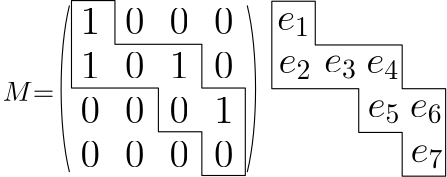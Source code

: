 <?xml version="1.0"?>
<!DOCTYPE ipe SYSTEM "ipe.dtd">
<ipe version="70107" creator="Ipe 7.2.2">
<info created="D:20160528153003" modified="D:20160619191407"/>
<ipestyle name="basic">
<symbol name="arrow/arc(spx)">
<path stroke="sym-stroke" fill="sym-stroke" pen="sym-pen">
0 0 m
-1 0.333 l
-1 -0.333 l
h
</path>
</symbol>
<symbol name="arrow/farc(spx)">
<path stroke="sym-stroke" fill="white" pen="sym-pen">
0 0 m
-1 0.333 l
-1 -0.333 l
h
</path>
</symbol>
<symbol name="arrow/ptarc(spx)">
<path stroke="sym-stroke" fill="sym-stroke" pen="sym-pen">
0 0 m
-1 0.333 l
-0.8 0 l
-1 -0.333 l
h
</path>
</symbol>
<symbol name="arrow/fptarc(spx)">
<path stroke="sym-stroke" fill="white" pen="sym-pen">
0 0 m
-1 0.333 l
-0.8 0 l
-1 -0.333 l
h
</path>
</symbol>
<symbol name="mark/circle(sx)" transformations="translations">
<path fill="sym-stroke">
0.6 0 0 0.6 0 0 e
0.4 0 0 0.4 0 0 e
</path>
</symbol>
<symbol name="mark/disk(sx)" transformations="translations">
<path fill="sym-stroke">
0.6 0 0 0.6 0 0 e
</path>
</symbol>
<symbol name="mark/fdisk(sfx)" transformations="translations">
<group>
<path fill="sym-fill">
0.5 0 0 0.5 0 0 e
</path>
<path fill="sym-stroke" fillrule="eofill">
0.6 0 0 0.6 0 0 e
0.4 0 0 0.4 0 0 e
</path>
</group>
</symbol>
<symbol name="mark/box(sx)" transformations="translations">
<path fill="sym-stroke" fillrule="eofill">
-0.6 -0.6 m
0.6 -0.6 l
0.6 0.6 l
-0.6 0.6 l
h
-0.4 -0.4 m
0.4 -0.4 l
0.4 0.4 l
-0.4 0.4 l
h
</path>
</symbol>
<symbol name="mark/square(sx)" transformations="translations">
<path fill="sym-stroke">
-0.6 -0.6 m
0.6 -0.6 l
0.6 0.6 l
-0.6 0.6 l
h
</path>
</symbol>
<symbol name="mark/fsquare(sfx)" transformations="translations">
<group>
<path fill="sym-fill">
-0.5 -0.5 m
0.5 -0.5 l
0.5 0.5 l
-0.5 0.5 l
h
</path>
<path fill="sym-stroke" fillrule="eofill">
-0.6 -0.6 m
0.6 -0.6 l
0.6 0.6 l
-0.6 0.6 l
h
-0.4 -0.4 m
0.4 -0.4 l
0.4 0.4 l
-0.4 0.4 l
h
</path>
</group>
</symbol>
<symbol name="mark/cross(sx)" transformations="translations">
<group>
<path fill="sym-stroke">
-0.43 -0.57 m
0.57 0.43 l
0.43 0.57 l
-0.57 -0.43 l
h
</path>
<path fill="sym-stroke">
-0.43 0.57 m
0.57 -0.43 l
0.43 -0.57 l
-0.57 0.43 l
h
</path>
</group>
</symbol>
<symbol name="arrow/fnormal(spx)">
<path stroke="sym-stroke" fill="white" pen="sym-pen">
0 0 m
-1 0.333 l
-1 -0.333 l
h
</path>
</symbol>
<symbol name="arrow/pointed(spx)">
<path stroke="sym-stroke" fill="sym-stroke" pen="sym-pen">
0 0 m
-1 0.333 l
-0.8 0 l
-1 -0.333 l
h
</path>
</symbol>
<symbol name="arrow/fpointed(spx)">
<path stroke="sym-stroke" fill="white" pen="sym-pen">
0 0 m
-1 0.333 l
-0.8 0 l
-1 -0.333 l
h
</path>
</symbol>
<symbol name="arrow/linear(spx)">
<path stroke="sym-stroke" pen="sym-pen">
-1 0.333 m
0 0 l
-1 -0.333 l
</path>
</symbol>
<symbol name="arrow/fdouble(spx)">
<path stroke="sym-stroke" fill="white" pen="sym-pen">
0 0 m
-1 0.333 l
-1 -0.333 l
h
-1 0 m
-2 0.333 l
-2 -0.333 l
h
</path>
</symbol>
<symbol name="arrow/double(spx)">
<path stroke="sym-stroke" fill="sym-stroke" pen="sym-pen">
0 0 m
-1 0.333 l
-1 -0.333 l
h
-1 0 m
-2 0.333 l
-2 -0.333 l
h
</path>
</symbol>
<pen name="heavier" value="0.8"/>
<pen name="fat" value="1.2"/>
<pen name="ultrafat" value="2"/>
<symbolsize name="large" value="5"/>
<symbolsize name="small" value="2"/>
<symbolsize name="tiny" value="1.1"/>
<arrowsize name="large" value="10"/>
<arrowsize name="small" value="5"/>
<arrowsize name="tiny" value="3"/>
<color name="red" value="1 0 0"/>
<color name="green" value="0 1 0"/>
<color name="blue" value="0 0 1"/>
<color name="yellow" value="1 1 0"/>
<color name="orange" value="1 0.647 0"/>
<color name="gold" value="1 0.843 0"/>
<color name="purple" value="0.627 0.125 0.941"/>
<color name="gray" value="0.745"/>
<color name="brown" value="0.647 0.165 0.165"/>
<color name="navy" value="0 0 0.502"/>
<color name="pink" value="1 0.753 0.796"/>
<color name="seagreen" value="0.18 0.545 0.341"/>
<color name="turquoise" value="0.251 0.878 0.816"/>
<color name="violet" value="0.933 0.51 0.933"/>
<color name="darkblue" value="0 0 0.545"/>
<color name="darkcyan" value="0 0.545 0.545"/>
<color name="darkgray" value="0.663"/>
<color name="darkgreen" value="0 0.392 0"/>
<color name="darkmagenta" value="0.545 0 0.545"/>
<color name="darkorange" value="1 0.549 0"/>
<color name="darkred" value="0.545 0 0"/>
<color name="lightblue" value="0.678 0.847 0.902"/>
<color name="lightcyan" value="0.878 1 1"/>
<color name="lightgray" value="0.827"/>
<color name="lightgreen" value="0.565 0.933 0.565"/>
<color name="lightyellow" value="1 1 0.878"/>
<dashstyle name="dashed" value="[4] 0"/>
<dashstyle name="dotted" value="[1 3] 0"/>
<dashstyle name="dash dotted" value="[4 2 1 2] 0"/>
<dashstyle name="dash dot dotted" value="[4 2 1 2 1 2] 0"/>
<textsize name="large" value="\large"/>
<textsize name="small" value="\small"/>
<textsize name="tiny" value="\tiny"/>
<textsize name="Large" value="\Large"/>
<textsize name="LARGE" value="\LARGE"/>
<textsize name="huge" value="\huge"/>
<textsize name="Huge" value="\Huge"/>
<textsize name="footnote" value="\footnotesize"/>
<textstyle name="center" begin="\begin{center}" end="\end{center}"/>
<textstyle name="itemize" begin="\begin{itemize}" end="\end{itemize}"/>
<textstyle name="item" begin="\begin{itemize}\item{}" end="\end{itemize}"/>
<gridsize name="4 pts" value="4"/>
<gridsize name="8 pts (~3 mm)" value="8"/>
<gridsize name="16 pts (~6 mm)" value="16"/>
<gridsize name="32 pts (~12 mm)" value="32"/>
<gridsize name="10 pts (~3.5 mm)" value="10"/>
<gridsize name="20 pts (~7 mm)" value="20"/>
<gridsize name="14 pts (~5 mm)" value="14"/>
<gridsize name="28 pts (~10 mm)" value="28"/>
<gridsize name="56 pts (~20 mm)" value="56"/>
<anglesize name="90 deg" value="90"/>
<anglesize name="60 deg" value="60"/>
<anglesize name="45 deg" value="45"/>
<anglesize name="30 deg" value="30"/>
<anglesize name="22.5 deg" value="22.5"/>
<opacity name="10%" value="0.1"/>
<opacity name="30%" value="0.3"/>
<opacity name="50%" value="0.5"/>
<opacity name="75%" value="0.75"/>
<tiling name="falling" angle="-60" step="4" width="1"/>
<tiling name="rising" angle="30" step="4" width="1"/>
</ipestyle>
<page>
<layer name="alpha"/>
<view layers="alpha" active="alpha"/>
<text layer="alpha" matrix="1 0 0 1 -4 12" transformations="translations" pos="32 816" stroke="black" type="label" width="7.024" height="9.245" depth="0" valign="baseline" size="Large">1</text>
<text matrix="1 0 0 1 -4 12" transformations="translations" pos="48 816" stroke="black" type="label" width="7.024" height="9.245" depth="0" valign="baseline" size="Large">0</text>
<text matrix="1 0 0 1 -4 12" transformations="translations" pos="64 816" stroke="black" type="label" width="7.024" height="9.245" depth="0" valign="baseline" size="Large">0</text>
<text matrix="1 0 0 1 -4 12" transformations="translations" pos="80 816" stroke="black" type="label" width="7.024" height="9.245" depth="0" valign="baseline" size="Large">0</text>
<text matrix="1 0 0 1 -4 12" transformations="translations" pos="32 800" stroke="black" type="label" width="7.024" height="9.245" depth="0" valign="baseline" size="Large">1</text>
<text matrix="1 0 0 1 -4 12" transformations="translations" pos="48 800" stroke="black" type="label" width="7.024" height="9.245" depth="0" valign="baseline" size="Large">0</text>
<text matrix="1 0 0 1 -4 12" transformations="translations" pos="64 800" stroke="black" type="label" width="7.024" height="9.245" depth="0" valign="baseline" size="Large">1</text>
<text matrix="1 0 0 1 -4 12" transformations="translations" pos="80 800" stroke="black" type="label" width="7.024" height="9.245" depth="0" valign="baseline" size="Large">0</text>
<text matrix="1 0 0 1 -4 12" transformations="translations" pos="32 784" stroke="black" type="label" width="7.024" height="9.245" depth="0" valign="baseline" size="Large">0</text>
<text matrix="1 0 0 1 -4 12" transformations="translations" pos="48 784" stroke="black" type="label" width="7.024" height="9.245" depth="0" valign="baseline" size="Large">0</text>
<text matrix="1 0 0 1 -4 12" transformations="translations" pos="64 784" stroke="black" type="label" width="7.024" height="9.245" depth="0" valign="baseline" size="Large">0</text>
<text matrix="1 0 0 1 -4 12" transformations="translations" pos="80 784" stroke="black" type="label" width="7.024" height="9.245" depth="0" valign="baseline" size="Large">1</text>
<text matrix="1 0 0 1 -4 12" transformations="translations" pos="32 768" stroke="black" type="label" width="7.024" height="9.245" depth="0" valign="baseline" size="Large">0</text>
<text matrix="1 0 0 1 -4 12" transformations="translations" pos="48 768" stroke="black" type="label" width="7.024" height="9.245" depth="0" valign="baseline" size="Large">0</text>
<text matrix="1 0 0 1 -4 12" transformations="translations" pos="64 768" stroke="black" type="label" width="7.024" height="9.245" depth="0" valign="baseline" size="Large">0</text>
<text matrix="1 0 0 1 -4 12" transformations="translations" pos="80 768" stroke="black" type="label" width="7.024" height="9.245" depth="0" valign="baseline" size="Large">0</text>
<path matrix="1 0 0 1 -4 10.2849" stroke="black">
28 768 m
24 784
24 812
28 828 c
</path>
<path matrix="1 0 0 1 -4 10.2849" stroke="black">
92 768 m
96 784
96 812
92 828 c
</path>
<path matrix="0.977778 0 0 0.98408 -6.5539 21.2939" stroke="black">
32 828 m
32 800 l
64 800 l
64 784 l
80 784 l
80 768 l
96 768 l
96 800 l
80 800 l
80 816 l
48 816 l
48 832 l
32 832 l
32 832 l
h
</path>
<path matrix="0.977778 0 0 0.98408 65.5636 21.0486" stroke="black">
32 828 m
32 800 l
64 800 l
64 784 l
80 784 l
80 768 l
96 768 l
96 800 l
80 800 l
80 816 l
48 816 l
48 832 l
32 832 l
32 832 l
h
</path>
<text matrix="1 0 0 1 -13.3048 13.5947" transformations="translations" pos="112.03 815.81" stroke="black" type="label" width="11.99" height="6.179" depth="2.15" valign="baseline" size="Large">$e_1$</text>
<text matrix="1 0 0 1 -13.3048 13.5947" transformations="translations" pos="112.52 800.374" stroke="black" type="label" width="11.99" height="6.179" depth="2.15" valign="baseline" size="Large">$e_2$</text>
<text matrix="1 0 0 1 -13.3048 14.7545" transformations="translations" pos="128.936 799.394" stroke="black" type="label" width="11.99" height="6.179" depth="2.15" valign="baseline" size="Large">$e_3$</text>
<text matrix="1 0 0 1 -13.3048 13.5947" transformations="translations" pos="144.126 800.374" stroke="black" type="label" width="11.99" height="6.179" depth="2.15" valign="baseline" size="Large">$e_4$</text>
<text matrix="1 0 0 1 -13.3048 13.5947" transformations="translations" pos="144.616 784.449" stroke="black" type="label" width="11.99" height="6.179" depth="2.15" valign="baseline" size="Large">$e_5$</text>
<text matrix="1 0 0 1 -13.3048 13.5947" transformations="translations" pos="159.807 784.449" stroke="black" type="label" width="11.99" height="6.179" depth="2.15" valign="baseline" size="Large">$e_6$</text>
<text matrix="1 0 0 1 -13.3048 13.5947" transformations="translations" pos="160.052 768.278" stroke="black" type="label" width="11.99" height="6.179" depth="2.15" valign="baseline" size="Large">$e_7$</text>
<text matrix="1 0 0 1 -4 0" transformations="translations" pos="4 804" stroke="black" type="label" width="18.5" height="6.808" depth="0" valign="baseline">$M$=</text>
</page>
</ipe>
